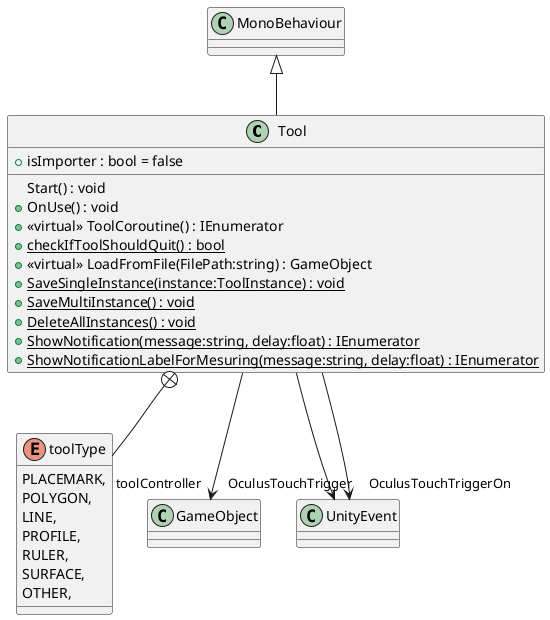 @startuml
class Tool {
    + isImporter : bool = false
    Start() : void
    + OnUse() : void
    + <<virtual>> ToolCoroutine() : IEnumerator
    + {static} checkIfToolShouldQuit() : bool
    + <<virtual>> LoadFromFile(FilePath:string) : GameObject
    + {static} SaveSingleInstance(instance:ToolInstance) : void
    + {static} SaveMultiInstance() : void
    + {static} DeleteAllInstances() : void
    + {static} ShowNotification(message:string, delay:float) : IEnumerator
    + {static} ShowNotificationLabelForMesuring(message:string, delay:float) : IEnumerator
}
enum toolType {
    PLACEMARK,
    POLYGON,
    LINE,
    PROFILE,
    RULER,
    SURFACE,
    OTHER,
}
MonoBehaviour <|-- Tool
Tool --> "toolController" GameObject
Tool --> "OculusTouchTrigger" UnityEvent
Tool --> "OculusTouchTriggerOn" UnityEvent
Tool +-- toolType
@enduml
